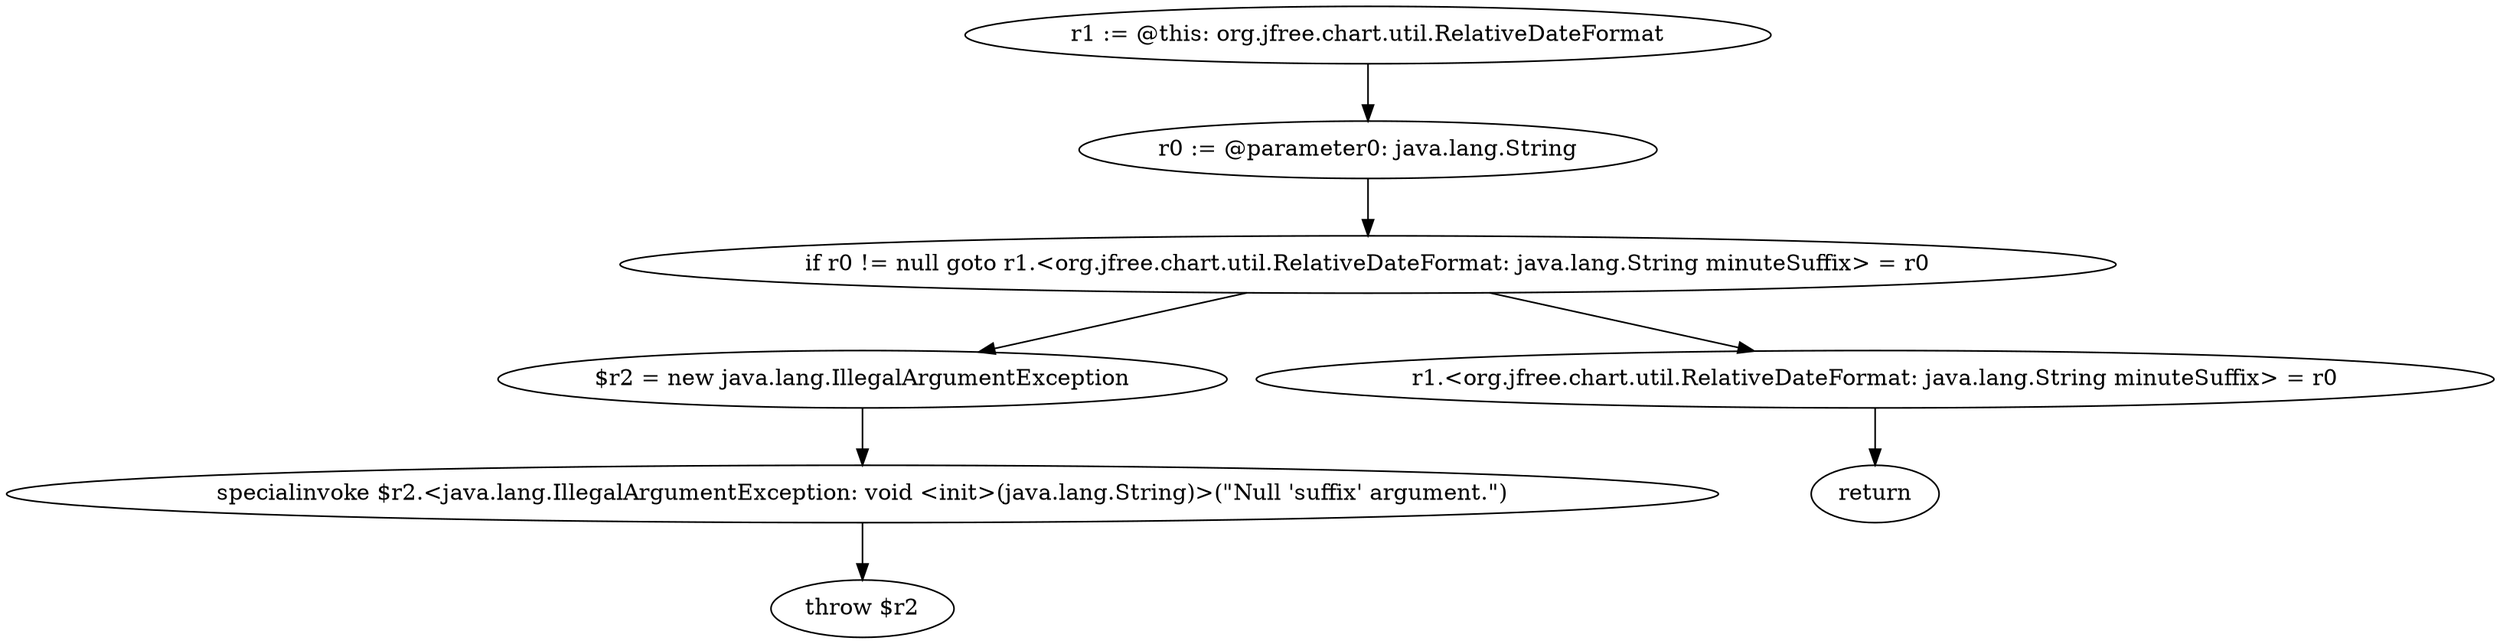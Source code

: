 digraph "unitGraph" {
    "r1 := @this: org.jfree.chart.util.RelativeDateFormat"
    "r0 := @parameter0: java.lang.String"
    "if r0 != null goto r1.<org.jfree.chart.util.RelativeDateFormat: java.lang.String minuteSuffix> = r0"
    "$r2 = new java.lang.IllegalArgumentException"
    "specialinvoke $r2.<java.lang.IllegalArgumentException: void <init>(java.lang.String)>(\"Null \'suffix\' argument.\")"
    "throw $r2"
    "r1.<org.jfree.chart.util.RelativeDateFormat: java.lang.String minuteSuffix> = r0"
    "return"
    "r1 := @this: org.jfree.chart.util.RelativeDateFormat"->"r0 := @parameter0: java.lang.String";
    "r0 := @parameter0: java.lang.String"->"if r0 != null goto r1.<org.jfree.chart.util.RelativeDateFormat: java.lang.String minuteSuffix> = r0";
    "if r0 != null goto r1.<org.jfree.chart.util.RelativeDateFormat: java.lang.String minuteSuffix> = r0"->"$r2 = new java.lang.IllegalArgumentException";
    "if r0 != null goto r1.<org.jfree.chart.util.RelativeDateFormat: java.lang.String minuteSuffix> = r0"->"r1.<org.jfree.chart.util.RelativeDateFormat: java.lang.String minuteSuffix> = r0";
    "$r2 = new java.lang.IllegalArgumentException"->"specialinvoke $r2.<java.lang.IllegalArgumentException: void <init>(java.lang.String)>(\"Null \'suffix\' argument.\")";
    "specialinvoke $r2.<java.lang.IllegalArgumentException: void <init>(java.lang.String)>(\"Null \'suffix\' argument.\")"->"throw $r2";
    "r1.<org.jfree.chart.util.RelativeDateFormat: java.lang.String minuteSuffix> = r0"->"return";
}
